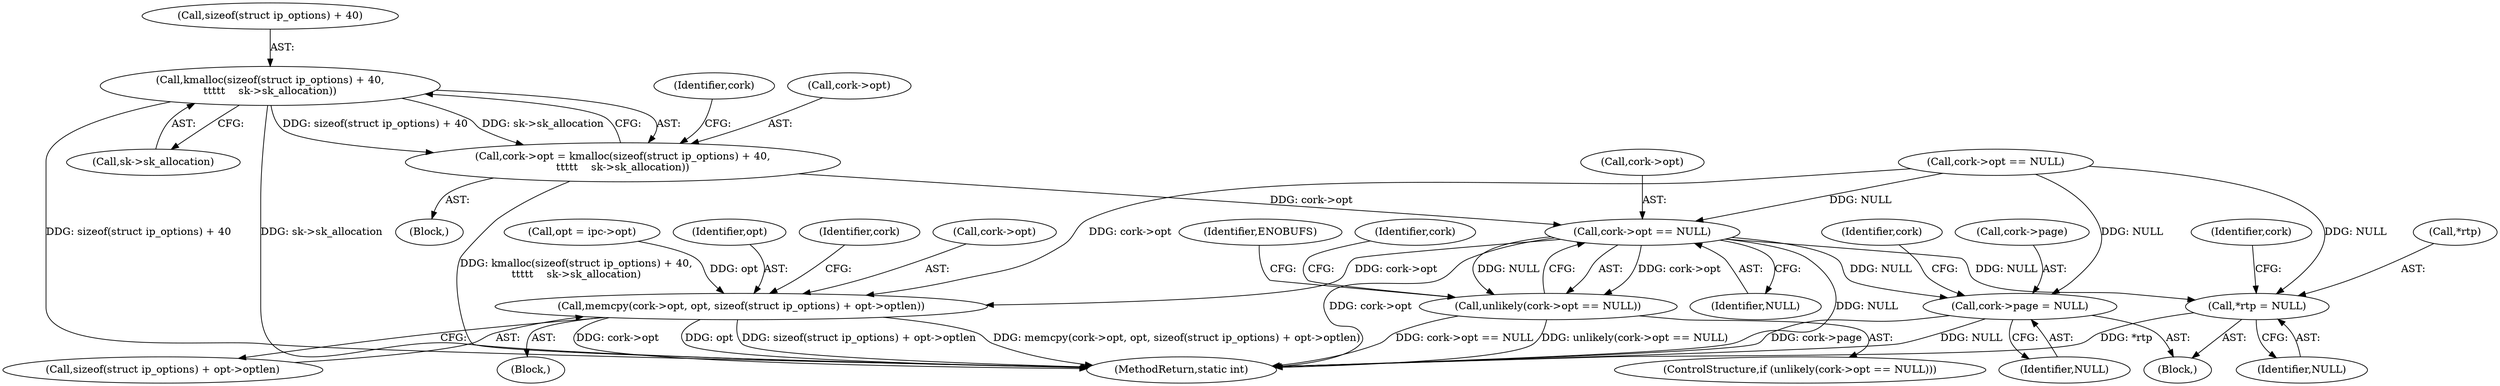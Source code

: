 digraph "0_linux_f6d8bd051c391c1c0458a30b2a7abcd939329259_24@pointer" {
"1000134" [label="(Call,kmalloc(sizeof(struct ip_options) + 40,\n\t\t\t\t\t    sk->sk_allocation))"];
"1000130" [label="(Call,cork->opt = kmalloc(sizeof(struct ip_options) + 40,\n\t\t\t\t\t    sk->sk_allocation))"];
"1000144" [label="(Call,cork->opt == NULL)"];
"1000143" [label="(Call,unlikely(cork->opt == NULL))"];
"1000152" [label="(Call,memcpy(cork->opt, opt, sizeof(struct ip_options) + opt->optlen))"];
"1000186" [label="(Call,*rtp = NULL)"];
"1000233" [label="(Call,cork->page = NULL)"];
"1000146" [label="(Identifier,cork)"];
"1000154" [label="(Identifier,cork)"];
"1000139" [label="(Call,sk->sk_allocation)"];
"1000115" [label="(Call,opt = ipc->opt)"];
"1000186" [label="(Call,*rtp = NULL)"];
"1000245" [label="(MethodReturn,static int)"];
"1000233" [label="(Call,cork->page = NULL)"];
"1000156" [label="(Identifier,opt)"];
"1000145" [label="(Call,cork->opt)"];
"1000237" [label="(Identifier,NULL)"];
"1000135" [label="(Call,sizeof(struct ip_options) + 40)"];
"1000187" [label="(Call,*rtp)"];
"1000122" [label="(Block,)"];
"1000234" [label="(Call,cork->page)"];
"1000157" [label="(Call,sizeof(struct ip_options) + opt->optlen)"];
"1000131" [label="(Call,cork->opt)"];
"1000148" [label="(Identifier,NULL)"];
"1000129" [label="(Block,)"];
"1000152" [label="(Call,memcpy(cork->opt, opt, sizeof(struct ip_options) + opt->optlen))"];
"1000153" [label="(Call,cork->opt)"];
"1000130" [label="(Call,cork->opt = kmalloc(sizeof(struct ip_options) + 40,\n\t\t\t\t\t    sk->sk_allocation))"];
"1000240" [label="(Identifier,cork)"];
"1000189" [label="(Identifier,NULL)"];
"1000151" [label="(Identifier,ENOBUFS)"];
"1000142" [label="(ControlStructure,if (unlikely(cork->opt == NULL)))"];
"1000143" [label="(Call,unlikely(cork->opt == NULL))"];
"1000107" [label="(Block,)"];
"1000192" [label="(Identifier,cork)"];
"1000124" [label="(Call,cork->opt == NULL)"];
"1000165" [label="(Identifier,cork)"];
"1000134" [label="(Call,kmalloc(sizeof(struct ip_options) + 40,\n\t\t\t\t\t    sk->sk_allocation))"];
"1000144" [label="(Call,cork->opt == NULL)"];
"1000134" -> "1000130"  [label="AST: "];
"1000134" -> "1000139"  [label="CFG: "];
"1000135" -> "1000134"  [label="AST: "];
"1000139" -> "1000134"  [label="AST: "];
"1000130" -> "1000134"  [label="CFG: "];
"1000134" -> "1000245"  [label="DDG: sk->sk_allocation"];
"1000134" -> "1000245"  [label="DDG: sizeof(struct ip_options) + 40"];
"1000134" -> "1000130"  [label="DDG: sizeof(struct ip_options) + 40"];
"1000134" -> "1000130"  [label="DDG: sk->sk_allocation"];
"1000130" -> "1000129"  [label="AST: "];
"1000131" -> "1000130"  [label="AST: "];
"1000146" -> "1000130"  [label="CFG: "];
"1000130" -> "1000245"  [label="DDG: kmalloc(sizeof(struct ip_options) + 40,\n\t\t\t\t\t    sk->sk_allocation)"];
"1000130" -> "1000144"  [label="DDG: cork->opt"];
"1000144" -> "1000143"  [label="AST: "];
"1000144" -> "1000148"  [label="CFG: "];
"1000145" -> "1000144"  [label="AST: "];
"1000148" -> "1000144"  [label="AST: "];
"1000143" -> "1000144"  [label="CFG: "];
"1000144" -> "1000245"  [label="DDG: NULL"];
"1000144" -> "1000245"  [label="DDG: cork->opt"];
"1000144" -> "1000143"  [label="DDG: cork->opt"];
"1000144" -> "1000143"  [label="DDG: NULL"];
"1000124" -> "1000144"  [label="DDG: NULL"];
"1000144" -> "1000152"  [label="DDG: cork->opt"];
"1000144" -> "1000186"  [label="DDG: NULL"];
"1000144" -> "1000233"  [label="DDG: NULL"];
"1000143" -> "1000142"  [label="AST: "];
"1000151" -> "1000143"  [label="CFG: "];
"1000154" -> "1000143"  [label="CFG: "];
"1000143" -> "1000245"  [label="DDG: cork->opt == NULL"];
"1000143" -> "1000245"  [label="DDG: unlikely(cork->opt == NULL)"];
"1000152" -> "1000122"  [label="AST: "];
"1000152" -> "1000157"  [label="CFG: "];
"1000153" -> "1000152"  [label="AST: "];
"1000156" -> "1000152"  [label="AST: "];
"1000157" -> "1000152"  [label="AST: "];
"1000165" -> "1000152"  [label="CFG: "];
"1000152" -> "1000245"  [label="DDG: sizeof(struct ip_options) + opt->optlen"];
"1000152" -> "1000245"  [label="DDG: memcpy(cork->opt, opt, sizeof(struct ip_options) + opt->optlen)"];
"1000152" -> "1000245"  [label="DDG: cork->opt"];
"1000152" -> "1000245"  [label="DDG: opt"];
"1000124" -> "1000152"  [label="DDG: cork->opt"];
"1000115" -> "1000152"  [label="DDG: opt"];
"1000186" -> "1000107"  [label="AST: "];
"1000186" -> "1000189"  [label="CFG: "];
"1000187" -> "1000186"  [label="AST: "];
"1000189" -> "1000186"  [label="AST: "];
"1000192" -> "1000186"  [label="CFG: "];
"1000186" -> "1000245"  [label="DDG: *rtp"];
"1000124" -> "1000186"  [label="DDG: NULL"];
"1000233" -> "1000107"  [label="AST: "];
"1000233" -> "1000237"  [label="CFG: "];
"1000234" -> "1000233"  [label="AST: "];
"1000237" -> "1000233"  [label="AST: "];
"1000240" -> "1000233"  [label="CFG: "];
"1000233" -> "1000245"  [label="DDG: NULL"];
"1000233" -> "1000245"  [label="DDG: cork->page"];
"1000124" -> "1000233"  [label="DDG: NULL"];
}
